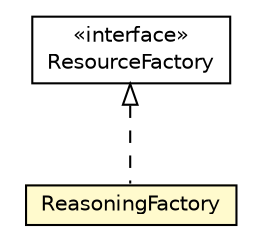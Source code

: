 #!/usr/local/bin/dot
#
# Class diagram 
# Generated by UMLGraph version R5_6-24-gf6e263 (http://www.umlgraph.org/)
#

digraph G {
	edge [fontname="Helvetica",fontsize=10,labelfontname="Helvetica",labelfontsize=10];
	node [fontname="Helvetica",fontsize=10,shape=plaintext];
	nodesep=0.25;
	ranksep=0.5;
	// org.universAAL.ontology.ReasoningFactory
	c304224 [label=<<table title="org.universAAL.ontology.ReasoningFactory" border="0" cellborder="1" cellspacing="0" cellpadding="2" port="p" bgcolor="lemonChiffon" href="./ReasoningFactory.html">
		<tr><td><table border="0" cellspacing="0" cellpadding="1">
<tr><td align="center" balign="center"> ReasoningFactory </td></tr>
		</table></td></tr>
		</table>>, URL="./ReasoningFactory.html", fontname="Helvetica", fontcolor="black", fontsize=10.0];
	//org.universAAL.ontology.ReasoningFactory implements org.universAAL.middleware.rdf.ResourceFactory
	c304816:p -> c304224:p [dir=back,arrowtail=empty,style=dashed];
	// org.universAAL.middleware.rdf.ResourceFactory
	c304816 [label=<<table title="org.universAAL.middleware.rdf.ResourceFactory" border="0" cellborder="1" cellspacing="0" cellpadding="2" port="p" href="http://java.sun.com/j2se/1.4.2/docs/api/org/universAAL/middleware/rdf/ResourceFactory.html">
		<tr><td><table border="0" cellspacing="0" cellpadding="1">
<tr><td align="center" balign="center"> &#171;interface&#187; </td></tr>
<tr><td align="center" balign="center"> ResourceFactory </td></tr>
		</table></td></tr>
		</table>>, URL="http://java.sun.com/j2se/1.4.2/docs/api/org/universAAL/middleware/rdf/ResourceFactory.html", fontname="Helvetica", fontcolor="black", fontsize=10.0];
}

